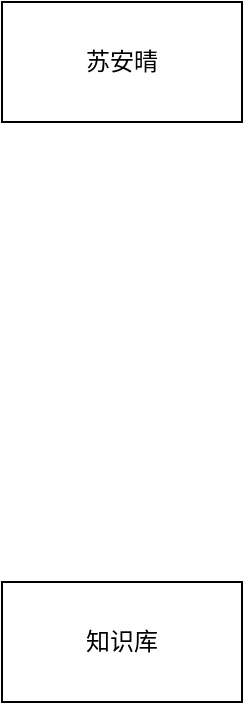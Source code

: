<mxfile version="26.2.12">
  <diagram name="第 1 页" id="KFEcher75CCTWNmwxRI7">
    <mxGraphModel dx="1020" dy="655" grid="1" gridSize="10" guides="1" tooltips="1" connect="1" arrows="1" fold="1" page="1" pageScale="1" pageWidth="827" pageHeight="1169" math="0" shadow="0">
      <root>
        <mxCell id="0" />
        <mxCell id="1" parent="0" />
        <mxCell id="36E38lNQROLVXd5RSIBs-1" value="知识库" style="rounded=0;whiteSpace=wrap;html=1;" vertex="1" parent="1">
          <mxGeometry x="80" y="490" width="120" height="60" as="geometry" />
        </mxCell>
        <mxCell id="36E38lNQROLVXd5RSIBs-2" value="苏安晴" style="rounded=0;whiteSpace=wrap;html=1;" vertex="1" parent="1">
          <mxGeometry x="80" y="200" width="120" height="60" as="geometry" />
        </mxCell>
      </root>
    </mxGraphModel>
  </diagram>
</mxfile>
